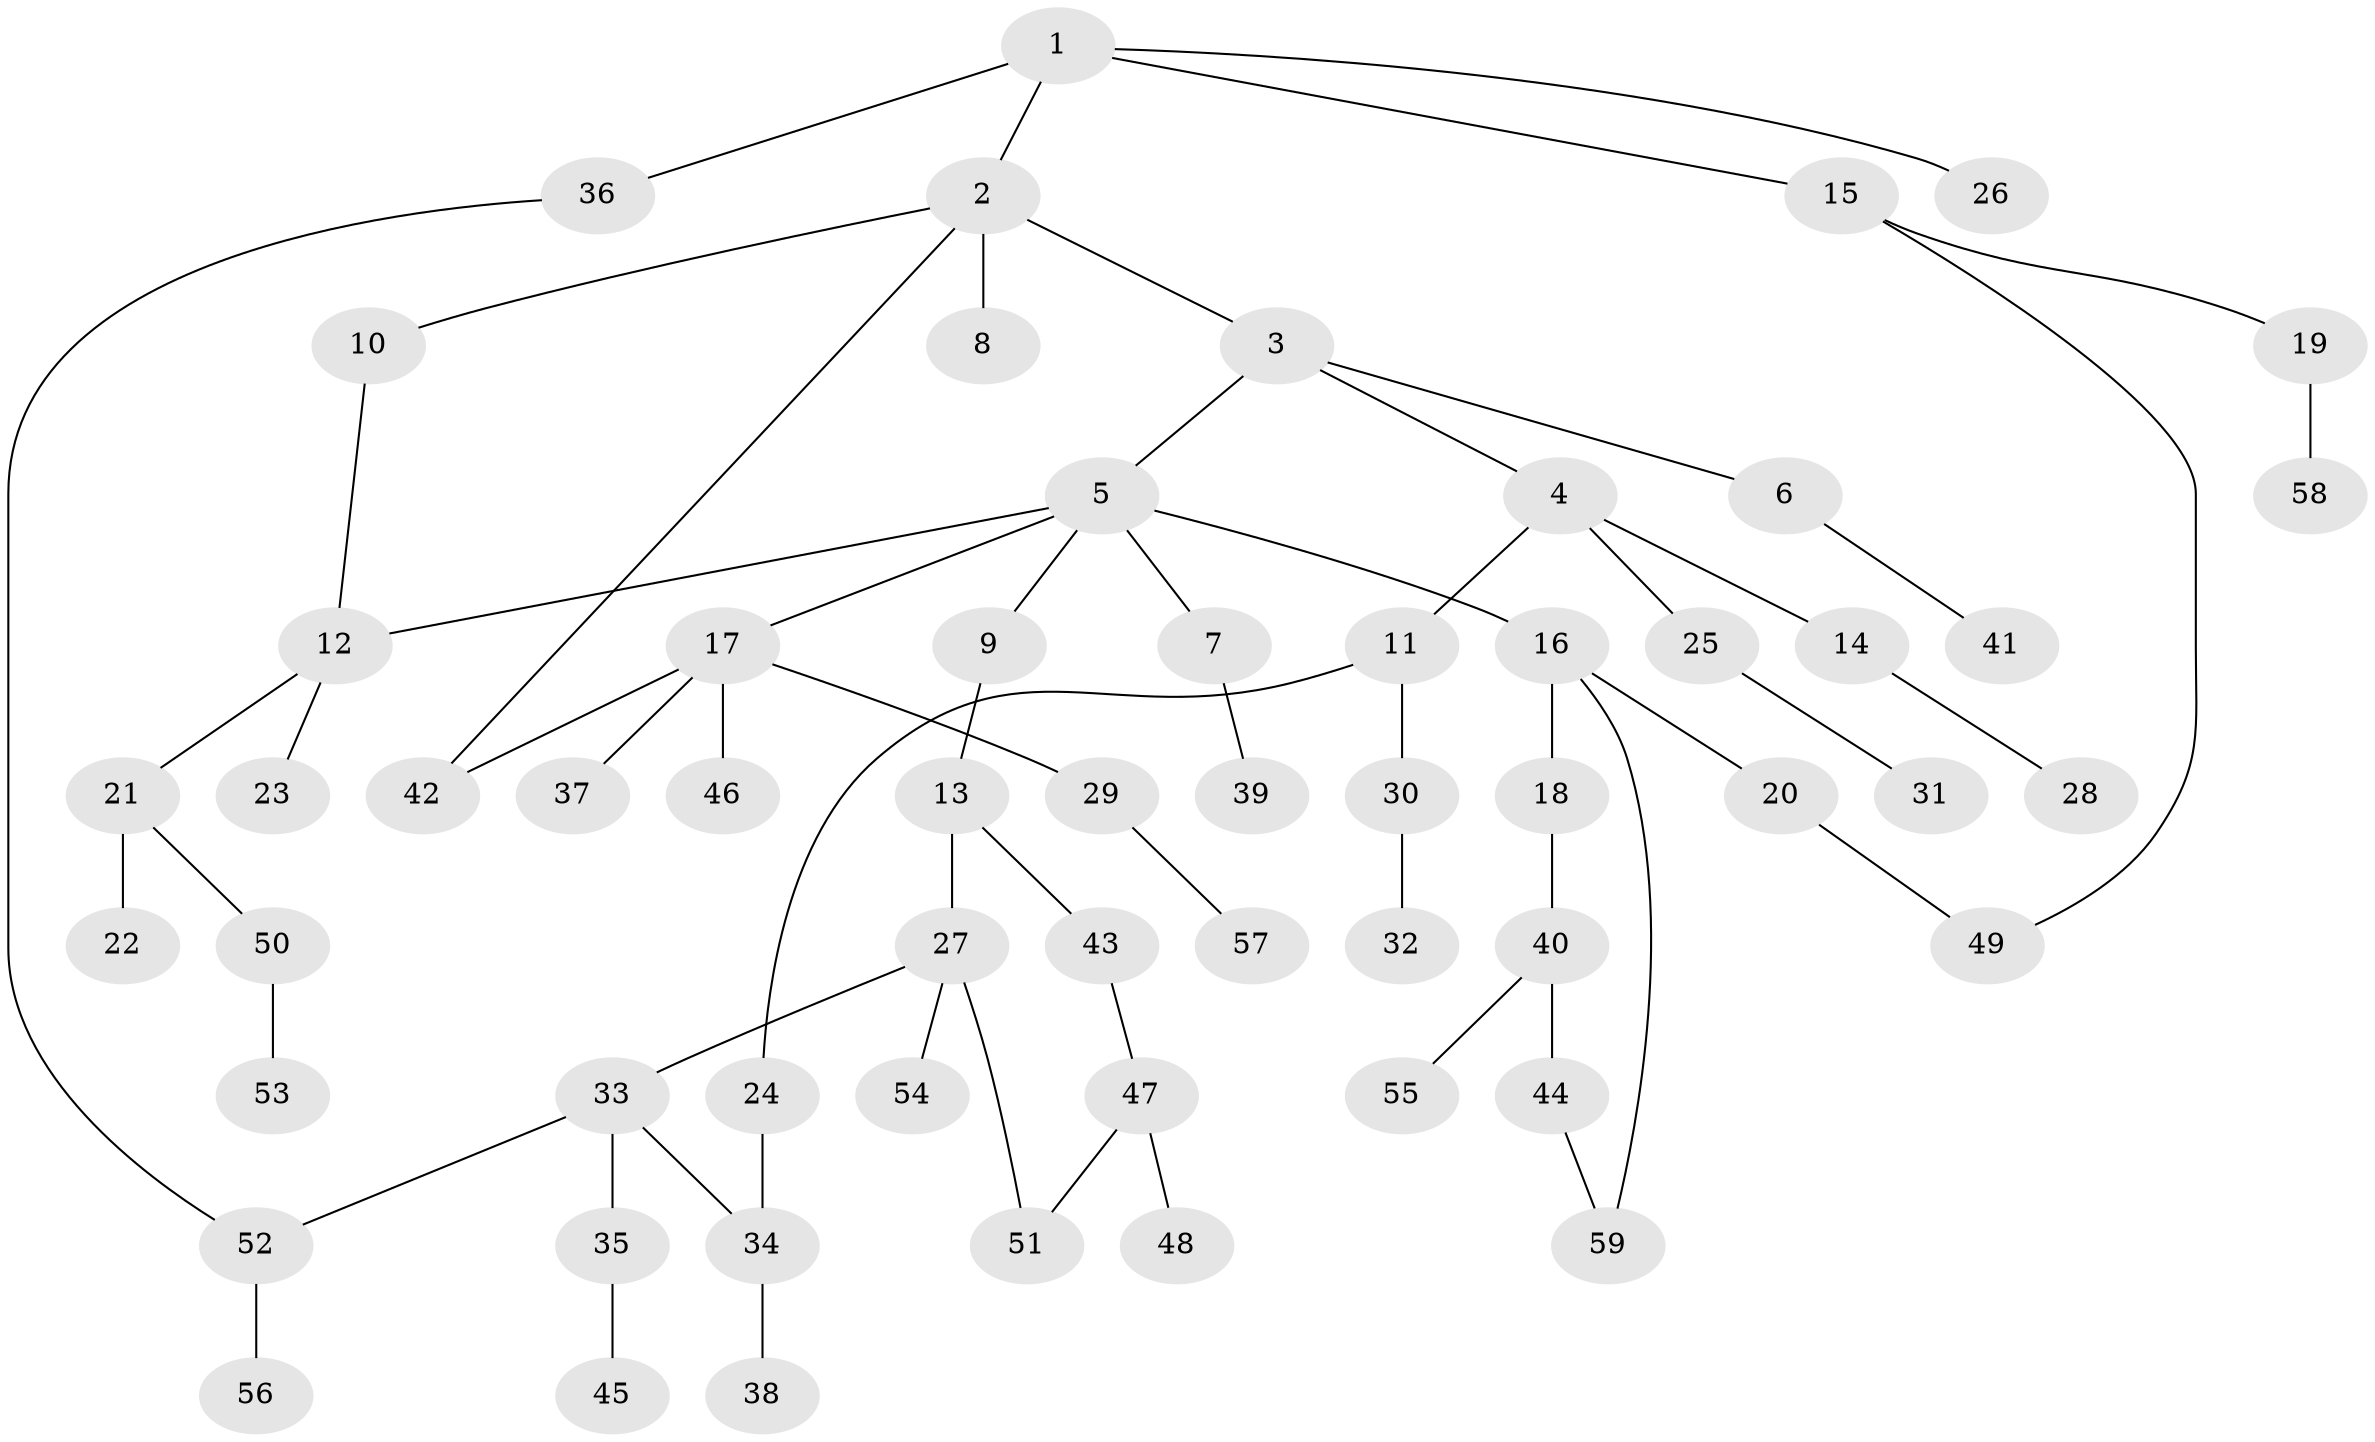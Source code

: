 // Generated by graph-tools (version 1.1) at 2025/25/03/09/25 03:25:30]
// undirected, 59 vertices, 65 edges
graph export_dot {
graph [start="1"]
  node [color=gray90,style=filled];
  1;
  2;
  3;
  4;
  5;
  6;
  7;
  8;
  9;
  10;
  11;
  12;
  13;
  14;
  15;
  16;
  17;
  18;
  19;
  20;
  21;
  22;
  23;
  24;
  25;
  26;
  27;
  28;
  29;
  30;
  31;
  32;
  33;
  34;
  35;
  36;
  37;
  38;
  39;
  40;
  41;
  42;
  43;
  44;
  45;
  46;
  47;
  48;
  49;
  50;
  51;
  52;
  53;
  54;
  55;
  56;
  57;
  58;
  59;
  1 -- 2;
  1 -- 15;
  1 -- 26;
  1 -- 36;
  2 -- 3;
  2 -- 8;
  2 -- 10;
  2 -- 42;
  3 -- 4;
  3 -- 5;
  3 -- 6;
  4 -- 11;
  4 -- 14;
  4 -- 25;
  5 -- 7;
  5 -- 9;
  5 -- 12;
  5 -- 16;
  5 -- 17;
  6 -- 41;
  7 -- 39;
  9 -- 13;
  10 -- 12;
  11 -- 24;
  11 -- 30;
  12 -- 21;
  12 -- 23;
  13 -- 27;
  13 -- 43;
  14 -- 28;
  15 -- 19;
  15 -- 49;
  16 -- 18;
  16 -- 20;
  16 -- 59;
  17 -- 29;
  17 -- 37;
  17 -- 46;
  17 -- 42;
  18 -- 40;
  19 -- 58;
  20 -- 49;
  21 -- 22;
  21 -- 50;
  24 -- 34;
  25 -- 31;
  27 -- 33;
  27 -- 51;
  27 -- 54;
  29 -- 57;
  30 -- 32;
  33 -- 35;
  33 -- 52;
  33 -- 34;
  34 -- 38;
  35 -- 45;
  36 -- 52;
  40 -- 44;
  40 -- 55;
  43 -- 47;
  44 -- 59;
  47 -- 48;
  47 -- 51;
  50 -- 53;
  52 -- 56;
}
